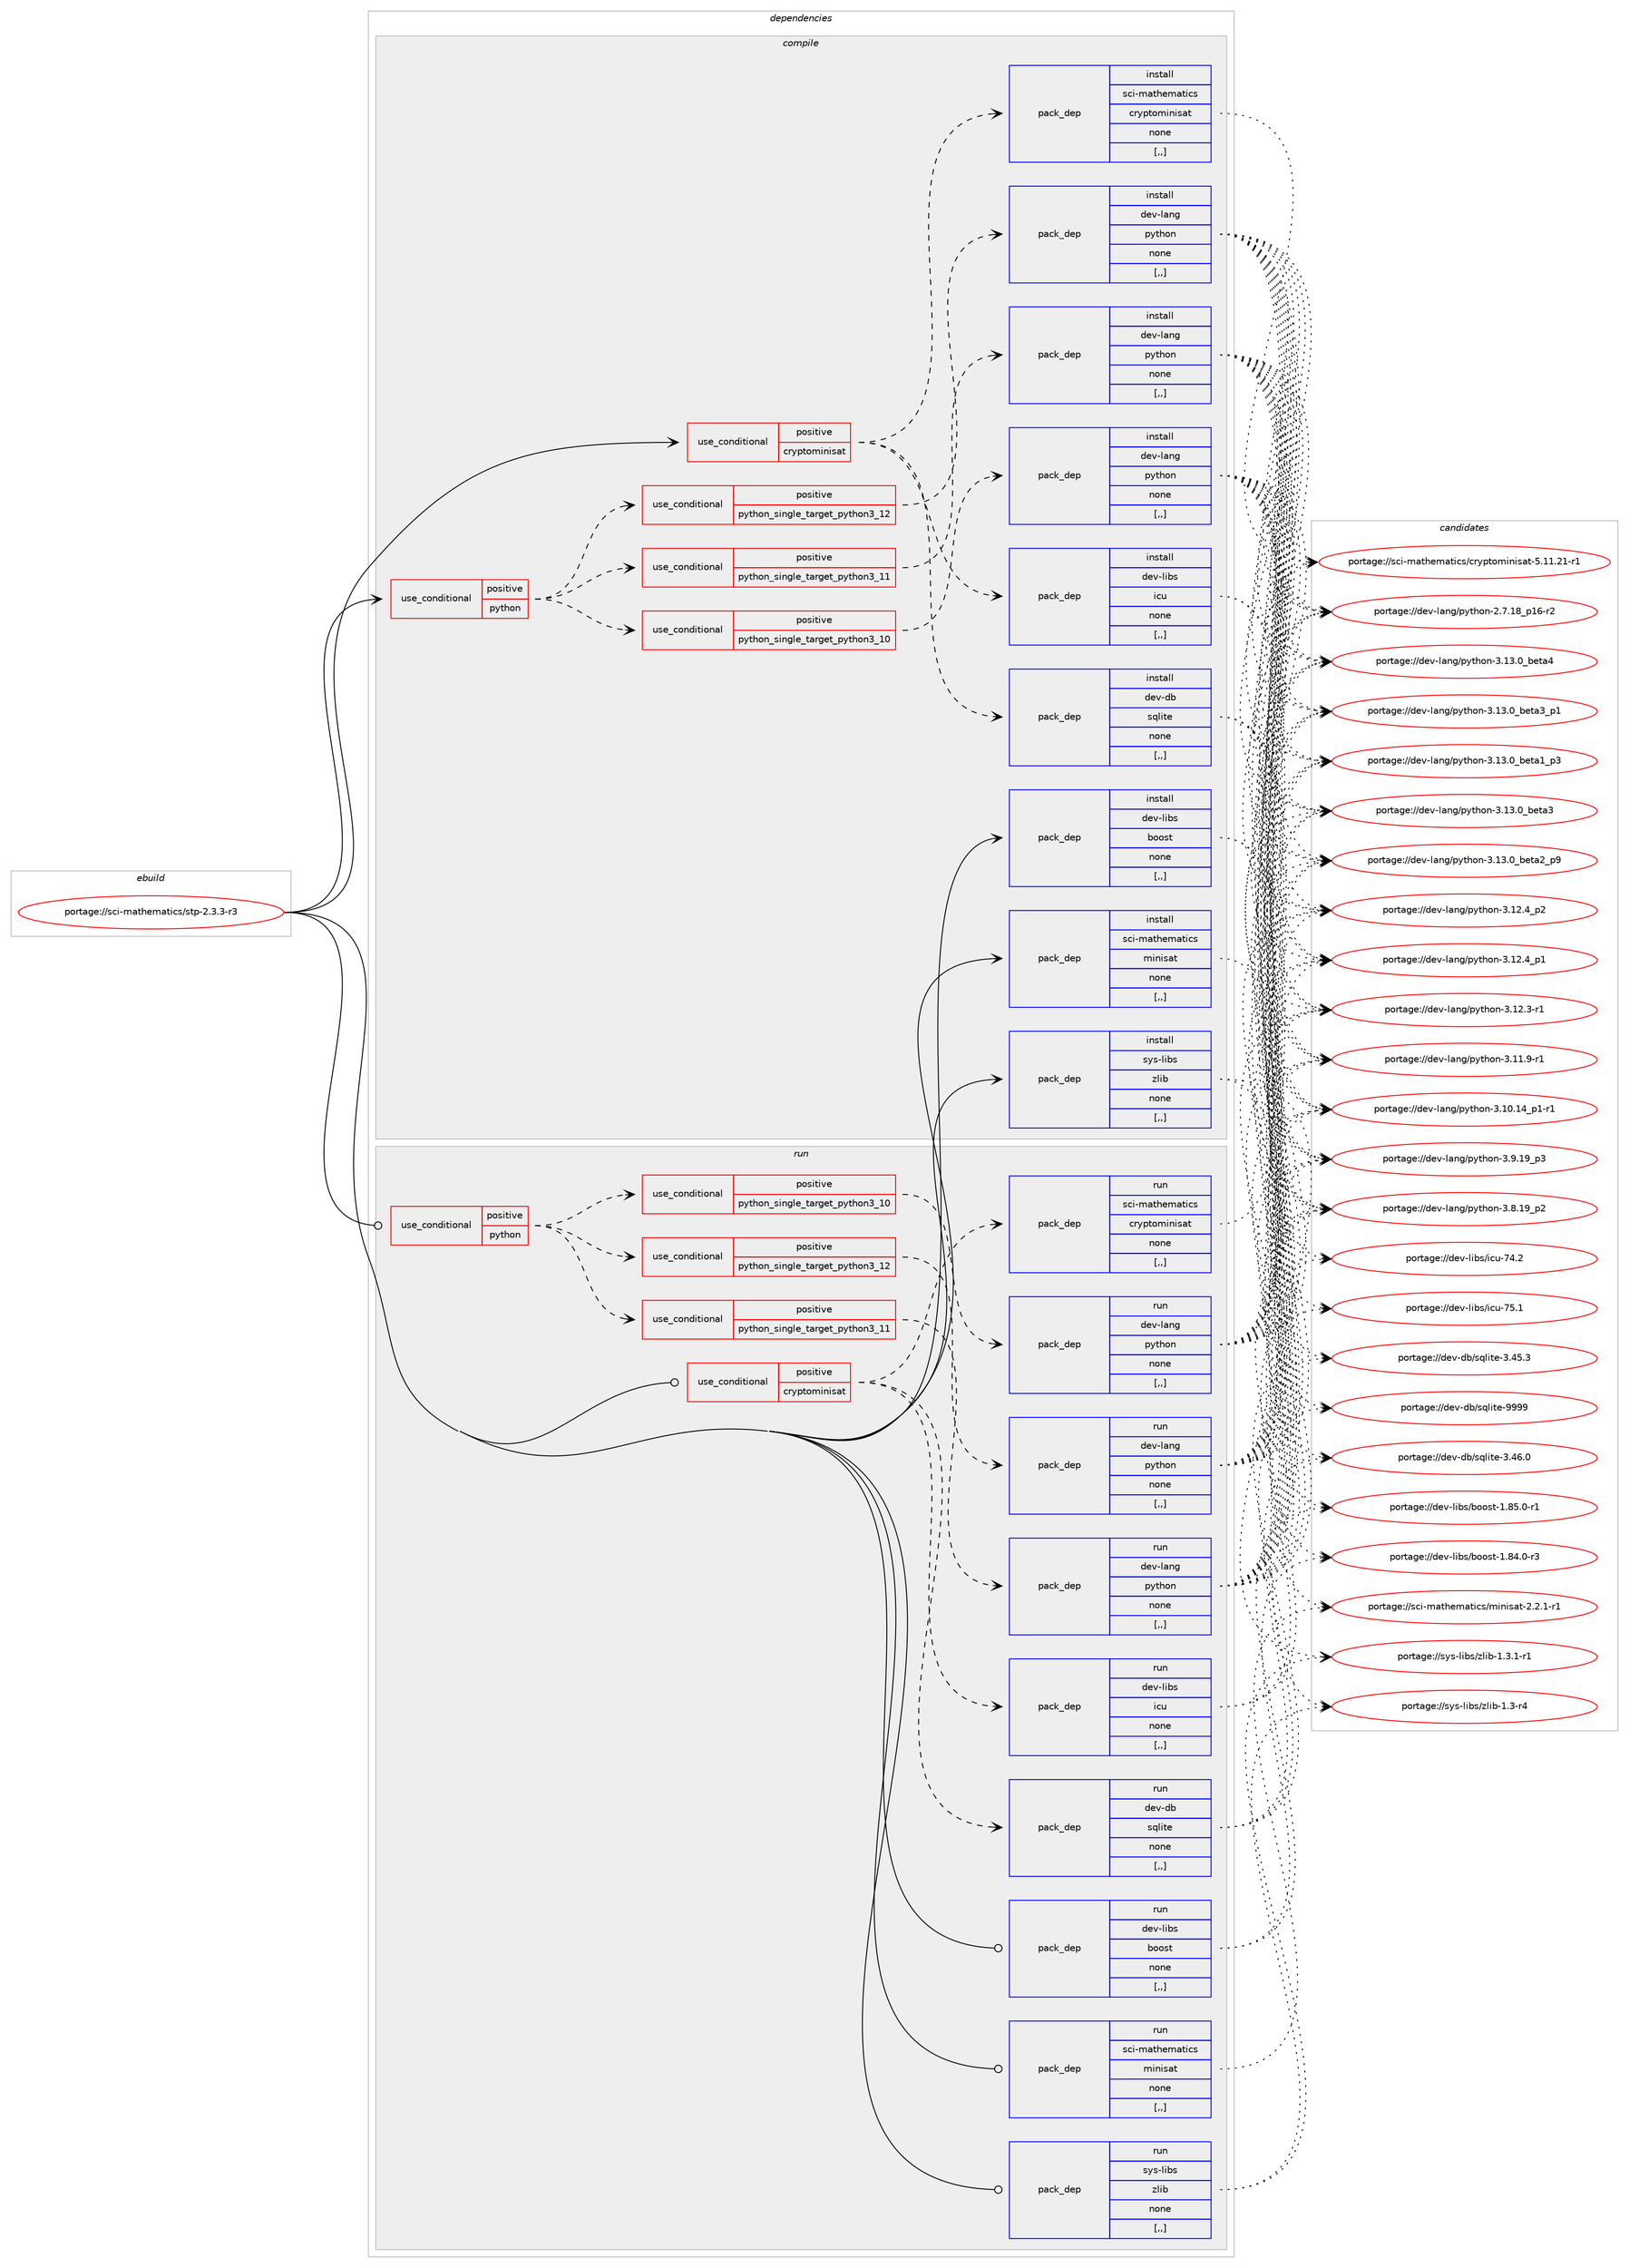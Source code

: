 digraph prolog {

# *************
# Graph options
# *************

newrank=true;
concentrate=true;
compound=true;
graph [rankdir=LR,fontname=Helvetica,fontsize=10,ranksep=1.5];#, ranksep=2.5, nodesep=0.2];
edge  [arrowhead=vee];
node  [fontname=Helvetica,fontsize=10];

# **********
# The ebuild
# **********

subgraph cluster_leftcol {
color=gray;
label=<<i>ebuild</i>>;
id [label="portage://sci-mathematics/stp-2.3.3-r3", color=red, width=4, href="../sci-mathematics/stp-2.3.3-r3.svg"];
}

# ****************
# The dependencies
# ****************

subgraph cluster_midcol {
color=gray;
label=<<i>dependencies</i>>;
subgraph cluster_compile {
fillcolor="#eeeeee";
style=filled;
label=<<i>compile</i>>;
subgraph cond108818 {
dependency410155 [label=<<TABLE BORDER="0" CELLBORDER="1" CELLSPACING="0" CELLPADDING="4"><TR><TD ROWSPAN="3" CELLPADDING="10">use_conditional</TD></TR><TR><TD>positive</TD></TR><TR><TD>cryptominisat</TD></TR></TABLE>>, shape=none, color=red];
subgraph pack298437 {
dependency410156 [label=<<TABLE BORDER="0" CELLBORDER="1" CELLSPACING="0" CELLPADDING="4" WIDTH="220"><TR><TD ROWSPAN="6" CELLPADDING="30">pack_dep</TD></TR><TR><TD WIDTH="110">install</TD></TR><TR><TD>dev-db</TD></TR><TR><TD>sqlite</TD></TR><TR><TD>none</TD></TR><TR><TD>[,,]</TD></TR></TABLE>>, shape=none, color=blue];
}
dependency410155:e -> dependency410156:w [weight=20,style="dashed",arrowhead="vee"];
subgraph pack298438 {
dependency410157 [label=<<TABLE BORDER="0" CELLBORDER="1" CELLSPACING="0" CELLPADDING="4" WIDTH="220"><TR><TD ROWSPAN="6" CELLPADDING="30">pack_dep</TD></TR><TR><TD WIDTH="110">install</TD></TR><TR><TD>dev-libs</TD></TR><TR><TD>icu</TD></TR><TR><TD>none</TD></TR><TR><TD>[,,]</TD></TR></TABLE>>, shape=none, color=blue];
}
dependency410155:e -> dependency410157:w [weight=20,style="dashed",arrowhead="vee"];
subgraph pack298439 {
dependency410158 [label=<<TABLE BORDER="0" CELLBORDER="1" CELLSPACING="0" CELLPADDING="4" WIDTH="220"><TR><TD ROWSPAN="6" CELLPADDING="30">pack_dep</TD></TR><TR><TD WIDTH="110">install</TD></TR><TR><TD>sci-mathematics</TD></TR><TR><TD>cryptominisat</TD></TR><TR><TD>none</TD></TR><TR><TD>[,,]</TD></TR></TABLE>>, shape=none, color=blue];
}
dependency410155:e -> dependency410158:w [weight=20,style="dashed",arrowhead="vee"];
}
id:e -> dependency410155:w [weight=20,style="solid",arrowhead="vee"];
subgraph cond108819 {
dependency410159 [label=<<TABLE BORDER="0" CELLBORDER="1" CELLSPACING="0" CELLPADDING="4"><TR><TD ROWSPAN="3" CELLPADDING="10">use_conditional</TD></TR><TR><TD>positive</TD></TR><TR><TD>python</TD></TR></TABLE>>, shape=none, color=red];
subgraph cond108820 {
dependency410160 [label=<<TABLE BORDER="0" CELLBORDER="1" CELLSPACING="0" CELLPADDING="4"><TR><TD ROWSPAN="3" CELLPADDING="10">use_conditional</TD></TR><TR><TD>positive</TD></TR><TR><TD>python_single_target_python3_10</TD></TR></TABLE>>, shape=none, color=red];
subgraph pack298440 {
dependency410161 [label=<<TABLE BORDER="0" CELLBORDER="1" CELLSPACING="0" CELLPADDING="4" WIDTH="220"><TR><TD ROWSPAN="6" CELLPADDING="30">pack_dep</TD></TR><TR><TD WIDTH="110">install</TD></TR><TR><TD>dev-lang</TD></TR><TR><TD>python</TD></TR><TR><TD>none</TD></TR><TR><TD>[,,]</TD></TR></TABLE>>, shape=none, color=blue];
}
dependency410160:e -> dependency410161:w [weight=20,style="dashed",arrowhead="vee"];
}
dependency410159:e -> dependency410160:w [weight=20,style="dashed",arrowhead="vee"];
subgraph cond108821 {
dependency410162 [label=<<TABLE BORDER="0" CELLBORDER="1" CELLSPACING="0" CELLPADDING="4"><TR><TD ROWSPAN="3" CELLPADDING="10">use_conditional</TD></TR><TR><TD>positive</TD></TR><TR><TD>python_single_target_python3_11</TD></TR></TABLE>>, shape=none, color=red];
subgraph pack298441 {
dependency410163 [label=<<TABLE BORDER="0" CELLBORDER="1" CELLSPACING="0" CELLPADDING="4" WIDTH="220"><TR><TD ROWSPAN="6" CELLPADDING="30">pack_dep</TD></TR><TR><TD WIDTH="110">install</TD></TR><TR><TD>dev-lang</TD></TR><TR><TD>python</TD></TR><TR><TD>none</TD></TR><TR><TD>[,,]</TD></TR></TABLE>>, shape=none, color=blue];
}
dependency410162:e -> dependency410163:w [weight=20,style="dashed",arrowhead="vee"];
}
dependency410159:e -> dependency410162:w [weight=20,style="dashed",arrowhead="vee"];
subgraph cond108822 {
dependency410164 [label=<<TABLE BORDER="0" CELLBORDER="1" CELLSPACING="0" CELLPADDING="4"><TR><TD ROWSPAN="3" CELLPADDING="10">use_conditional</TD></TR><TR><TD>positive</TD></TR><TR><TD>python_single_target_python3_12</TD></TR></TABLE>>, shape=none, color=red];
subgraph pack298442 {
dependency410165 [label=<<TABLE BORDER="0" CELLBORDER="1" CELLSPACING="0" CELLPADDING="4" WIDTH="220"><TR><TD ROWSPAN="6" CELLPADDING="30">pack_dep</TD></TR><TR><TD WIDTH="110">install</TD></TR><TR><TD>dev-lang</TD></TR><TR><TD>python</TD></TR><TR><TD>none</TD></TR><TR><TD>[,,]</TD></TR></TABLE>>, shape=none, color=blue];
}
dependency410164:e -> dependency410165:w [weight=20,style="dashed",arrowhead="vee"];
}
dependency410159:e -> dependency410164:w [weight=20,style="dashed",arrowhead="vee"];
}
id:e -> dependency410159:w [weight=20,style="solid",arrowhead="vee"];
subgraph pack298443 {
dependency410166 [label=<<TABLE BORDER="0" CELLBORDER="1" CELLSPACING="0" CELLPADDING="4" WIDTH="220"><TR><TD ROWSPAN="6" CELLPADDING="30">pack_dep</TD></TR><TR><TD WIDTH="110">install</TD></TR><TR><TD>dev-libs</TD></TR><TR><TD>boost</TD></TR><TR><TD>none</TD></TR><TR><TD>[,,]</TD></TR></TABLE>>, shape=none, color=blue];
}
id:e -> dependency410166:w [weight=20,style="solid",arrowhead="vee"];
subgraph pack298444 {
dependency410167 [label=<<TABLE BORDER="0" CELLBORDER="1" CELLSPACING="0" CELLPADDING="4" WIDTH="220"><TR><TD ROWSPAN="6" CELLPADDING="30">pack_dep</TD></TR><TR><TD WIDTH="110">install</TD></TR><TR><TD>sci-mathematics</TD></TR><TR><TD>minisat</TD></TR><TR><TD>none</TD></TR><TR><TD>[,,]</TD></TR></TABLE>>, shape=none, color=blue];
}
id:e -> dependency410167:w [weight=20,style="solid",arrowhead="vee"];
subgraph pack298445 {
dependency410168 [label=<<TABLE BORDER="0" CELLBORDER="1" CELLSPACING="0" CELLPADDING="4" WIDTH="220"><TR><TD ROWSPAN="6" CELLPADDING="30">pack_dep</TD></TR><TR><TD WIDTH="110">install</TD></TR><TR><TD>sys-libs</TD></TR><TR><TD>zlib</TD></TR><TR><TD>none</TD></TR><TR><TD>[,,]</TD></TR></TABLE>>, shape=none, color=blue];
}
id:e -> dependency410168:w [weight=20,style="solid",arrowhead="vee"];
}
subgraph cluster_compileandrun {
fillcolor="#eeeeee";
style=filled;
label=<<i>compile and run</i>>;
}
subgraph cluster_run {
fillcolor="#eeeeee";
style=filled;
label=<<i>run</i>>;
subgraph cond108823 {
dependency410169 [label=<<TABLE BORDER="0" CELLBORDER="1" CELLSPACING="0" CELLPADDING="4"><TR><TD ROWSPAN="3" CELLPADDING="10">use_conditional</TD></TR><TR><TD>positive</TD></TR><TR><TD>cryptominisat</TD></TR></TABLE>>, shape=none, color=red];
subgraph pack298446 {
dependency410170 [label=<<TABLE BORDER="0" CELLBORDER="1" CELLSPACING="0" CELLPADDING="4" WIDTH="220"><TR><TD ROWSPAN="6" CELLPADDING="30">pack_dep</TD></TR><TR><TD WIDTH="110">run</TD></TR><TR><TD>dev-db</TD></TR><TR><TD>sqlite</TD></TR><TR><TD>none</TD></TR><TR><TD>[,,]</TD></TR></TABLE>>, shape=none, color=blue];
}
dependency410169:e -> dependency410170:w [weight=20,style="dashed",arrowhead="vee"];
subgraph pack298447 {
dependency410171 [label=<<TABLE BORDER="0" CELLBORDER="1" CELLSPACING="0" CELLPADDING="4" WIDTH="220"><TR><TD ROWSPAN="6" CELLPADDING="30">pack_dep</TD></TR><TR><TD WIDTH="110">run</TD></TR><TR><TD>dev-libs</TD></TR><TR><TD>icu</TD></TR><TR><TD>none</TD></TR><TR><TD>[,,]</TD></TR></TABLE>>, shape=none, color=blue];
}
dependency410169:e -> dependency410171:w [weight=20,style="dashed",arrowhead="vee"];
subgraph pack298448 {
dependency410172 [label=<<TABLE BORDER="0" CELLBORDER="1" CELLSPACING="0" CELLPADDING="4" WIDTH="220"><TR><TD ROWSPAN="6" CELLPADDING="30">pack_dep</TD></TR><TR><TD WIDTH="110">run</TD></TR><TR><TD>sci-mathematics</TD></TR><TR><TD>cryptominisat</TD></TR><TR><TD>none</TD></TR><TR><TD>[,,]</TD></TR></TABLE>>, shape=none, color=blue];
}
dependency410169:e -> dependency410172:w [weight=20,style="dashed",arrowhead="vee"];
}
id:e -> dependency410169:w [weight=20,style="solid",arrowhead="odot"];
subgraph cond108824 {
dependency410173 [label=<<TABLE BORDER="0" CELLBORDER="1" CELLSPACING="0" CELLPADDING="4"><TR><TD ROWSPAN="3" CELLPADDING="10">use_conditional</TD></TR><TR><TD>positive</TD></TR><TR><TD>python</TD></TR></TABLE>>, shape=none, color=red];
subgraph cond108825 {
dependency410174 [label=<<TABLE BORDER="0" CELLBORDER="1" CELLSPACING="0" CELLPADDING="4"><TR><TD ROWSPAN="3" CELLPADDING="10">use_conditional</TD></TR><TR><TD>positive</TD></TR><TR><TD>python_single_target_python3_10</TD></TR></TABLE>>, shape=none, color=red];
subgraph pack298449 {
dependency410175 [label=<<TABLE BORDER="0" CELLBORDER="1" CELLSPACING="0" CELLPADDING="4" WIDTH="220"><TR><TD ROWSPAN="6" CELLPADDING="30">pack_dep</TD></TR><TR><TD WIDTH="110">run</TD></TR><TR><TD>dev-lang</TD></TR><TR><TD>python</TD></TR><TR><TD>none</TD></TR><TR><TD>[,,]</TD></TR></TABLE>>, shape=none, color=blue];
}
dependency410174:e -> dependency410175:w [weight=20,style="dashed",arrowhead="vee"];
}
dependency410173:e -> dependency410174:w [weight=20,style="dashed",arrowhead="vee"];
subgraph cond108826 {
dependency410176 [label=<<TABLE BORDER="0" CELLBORDER="1" CELLSPACING="0" CELLPADDING="4"><TR><TD ROWSPAN="3" CELLPADDING="10">use_conditional</TD></TR><TR><TD>positive</TD></TR><TR><TD>python_single_target_python3_11</TD></TR></TABLE>>, shape=none, color=red];
subgraph pack298450 {
dependency410177 [label=<<TABLE BORDER="0" CELLBORDER="1" CELLSPACING="0" CELLPADDING="4" WIDTH="220"><TR><TD ROWSPAN="6" CELLPADDING="30">pack_dep</TD></TR><TR><TD WIDTH="110">run</TD></TR><TR><TD>dev-lang</TD></TR><TR><TD>python</TD></TR><TR><TD>none</TD></TR><TR><TD>[,,]</TD></TR></TABLE>>, shape=none, color=blue];
}
dependency410176:e -> dependency410177:w [weight=20,style="dashed",arrowhead="vee"];
}
dependency410173:e -> dependency410176:w [weight=20,style="dashed",arrowhead="vee"];
subgraph cond108827 {
dependency410178 [label=<<TABLE BORDER="0" CELLBORDER="1" CELLSPACING="0" CELLPADDING="4"><TR><TD ROWSPAN="3" CELLPADDING="10">use_conditional</TD></TR><TR><TD>positive</TD></TR><TR><TD>python_single_target_python3_12</TD></TR></TABLE>>, shape=none, color=red];
subgraph pack298451 {
dependency410179 [label=<<TABLE BORDER="0" CELLBORDER="1" CELLSPACING="0" CELLPADDING="4" WIDTH="220"><TR><TD ROWSPAN="6" CELLPADDING="30">pack_dep</TD></TR><TR><TD WIDTH="110">run</TD></TR><TR><TD>dev-lang</TD></TR><TR><TD>python</TD></TR><TR><TD>none</TD></TR><TR><TD>[,,]</TD></TR></TABLE>>, shape=none, color=blue];
}
dependency410178:e -> dependency410179:w [weight=20,style="dashed",arrowhead="vee"];
}
dependency410173:e -> dependency410178:w [weight=20,style="dashed",arrowhead="vee"];
}
id:e -> dependency410173:w [weight=20,style="solid",arrowhead="odot"];
subgraph pack298452 {
dependency410180 [label=<<TABLE BORDER="0" CELLBORDER="1" CELLSPACING="0" CELLPADDING="4" WIDTH="220"><TR><TD ROWSPAN="6" CELLPADDING="30">pack_dep</TD></TR><TR><TD WIDTH="110">run</TD></TR><TR><TD>dev-libs</TD></TR><TR><TD>boost</TD></TR><TR><TD>none</TD></TR><TR><TD>[,,]</TD></TR></TABLE>>, shape=none, color=blue];
}
id:e -> dependency410180:w [weight=20,style="solid",arrowhead="odot"];
subgraph pack298453 {
dependency410181 [label=<<TABLE BORDER="0" CELLBORDER="1" CELLSPACING="0" CELLPADDING="4" WIDTH="220"><TR><TD ROWSPAN="6" CELLPADDING="30">pack_dep</TD></TR><TR><TD WIDTH="110">run</TD></TR><TR><TD>sci-mathematics</TD></TR><TR><TD>minisat</TD></TR><TR><TD>none</TD></TR><TR><TD>[,,]</TD></TR></TABLE>>, shape=none, color=blue];
}
id:e -> dependency410181:w [weight=20,style="solid",arrowhead="odot"];
subgraph pack298454 {
dependency410182 [label=<<TABLE BORDER="0" CELLBORDER="1" CELLSPACING="0" CELLPADDING="4" WIDTH="220"><TR><TD ROWSPAN="6" CELLPADDING="30">pack_dep</TD></TR><TR><TD WIDTH="110">run</TD></TR><TR><TD>sys-libs</TD></TR><TR><TD>zlib</TD></TR><TR><TD>none</TD></TR><TR><TD>[,,]</TD></TR></TABLE>>, shape=none, color=blue];
}
id:e -> dependency410182:w [weight=20,style="solid",arrowhead="odot"];
}
}

# **************
# The candidates
# **************

subgraph cluster_choices {
rank=same;
color=gray;
label=<<i>candidates</i>>;

subgraph choice298437 {
color=black;
nodesep=1;
choice1001011184510098471151131081051161014557575757 [label="portage://dev-db/sqlite-9999", color=red, width=4,href="../dev-db/sqlite-9999.svg"];
choice10010111845100984711511310810511610145514652544648 [label="portage://dev-db/sqlite-3.46.0", color=red, width=4,href="../dev-db/sqlite-3.46.0.svg"];
choice10010111845100984711511310810511610145514652534651 [label="portage://dev-db/sqlite-3.45.3", color=red, width=4,href="../dev-db/sqlite-3.45.3.svg"];
dependency410156:e -> choice1001011184510098471151131081051161014557575757:w [style=dotted,weight="100"];
dependency410156:e -> choice10010111845100984711511310810511610145514652544648:w [style=dotted,weight="100"];
dependency410156:e -> choice10010111845100984711511310810511610145514652534651:w [style=dotted,weight="100"];
}
subgraph choice298438 {
color=black;
nodesep=1;
choice100101118451081059811547105991174555534649 [label="portage://dev-libs/icu-75.1", color=red, width=4,href="../dev-libs/icu-75.1.svg"];
choice100101118451081059811547105991174555524650 [label="portage://dev-libs/icu-74.2", color=red, width=4,href="../dev-libs/icu-74.2.svg"];
dependency410157:e -> choice100101118451081059811547105991174555534649:w [style=dotted,weight="100"];
dependency410157:e -> choice100101118451081059811547105991174555524650:w [style=dotted,weight="100"];
}
subgraph choice298439 {
color=black;
nodesep=1;
choice115991054510997116104101109971161059911547991141211121161111091051101051159711645534649494650494511449 [label="portage://sci-mathematics/cryptominisat-5.11.21-r1", color=red, width=4,href="../sci-mathematics/cryptominisat-5.11.21-r1.svg"];
dependency410158:e -> choice115991054510997116104101109971161059911547991141211121161111091051101051159711645534649494650494511449:w [style=dotted,weight="100"];
}
subgraph choice298440 {
color=black;
nodesep=1;
choice1001011184510897110103471121211161041111104551464951464895981011169752 [label="portage://dev-lang/python-3.13.0_beta4", color=red, width=4,href="../dev-lang/python-3.13.0_beta4.svg"];
choice10010111845108971101034711212111610411111045514649514648959810111697519511249 [label="portage://dev-lang/python-3.13.0_beta3_p1", color=red, width=4,href="../dev-lang/python-3.13.0_beta3_p1.svg"];
choice1001011184510897110103471121211161041111104551464951464895981011169751 [label="portage://dev-lang/python-3.13.0_beta3", color=red, width=4,href="../dev-lang/python-3.13.0_beta3.svg"];
choice10010111845108971101034711212111610411111045514649514648959810111697509511257 [label="portage://dev-lang/python-3.13.0_beta2_p9", color=red, width=4,href="../dev-lang/python-3.13.0_beta2_p9.svg"];
choice10010111845108971101034711212111610411111045514649514648959810111697499511251 [label="portage://dev-lang/python-3.13.0_beta1_p3", color=red, width=4,href="../dev-lang/python-3.13.0_beta1_p3.svg"];
choice100101118451089711010347112121116104111110455146495046529511250 [label="portage://dev-lang/python-3.12.4_p2", color=red, width=4,href="../dev-lang/python-3.12.4_p2.svg"];
choice100101118451089711010347112121116104111110455146495046529511249 [label="portage://dev-lang/python-3.12.4_p1", color=red, width=4,href="../dev-lang/python-3.12.4_p1.svg"];
choice100101118451089711010347112121116104111110455146495046514511449 [label="portage://dev-lang/python-3.12.3-r1", color=red, width=4,href="../dev-lang/python-3.12.3-r1.svg"];
choice100101118451089711010347112121116104111110455146494946574511449 [label="portage://dev-lang/python-3.11.9-r1", color=red, width=4,href="../dev-lang/python-3.11.9-r1.svg"];
choice100101118451089711010347112121116104111110455146494846495295112494511449 [label="portage://dev-lang/python-3.10.14_p1-r1", color=red, width=4,href="../dev-lang/python-3.10.14_p1-r1.svg"];
choice100101118451089711010347112121116104111110455146574649579511251 [label="portage://dev-lang/python-3.9.19_p3", color=red, width=4,href="../dev-lang/python-3.9.19_p3.svg"];
choice100101118451089711010347112121116104111110455146564649579511250 [label="portage://dev-lang/python-3.8.19_p2", color=red, width=4,href="../dev-lang/python-3.8.19_p2.svg"];
choice100101118451089711010347112121116104111110455046554649569511249544511450 [label="portage://dev-lang/python-2.7.18_p16-r2", color=red, width=4,href="../dev-lang/python-2.7.18_p16-r2.svg"];
dependency410161:e -> choice1001011184510897110103471121211161041111104551464951464895981011169752:w [style=dotted,weight="100"];
dependency410161:e -> choice10010111845108971101034711212111610411111045514649514648959810111697519511249:w [style=dotted,weight="100"];
dependency410161:e -> choice1001011184510897110103471121211161041111104551464951464895981011169751:w [style=dotted,weight="100"];
dependency410161:e -> choice10010111845108971101034711212111610411111045514649514648959810111697509511257:w [style=dotted,weight="100"];
dependency410161:e -> choice10010111845108971101034711212111610411111045514649514648959810111697499511251:w [style=dotted,weight="100"];
dependency410161:e -> choice100101118451089711010347112121116104111110455146495046529511250:w [style=dotted,weight="100"];
dependency410161:e -> choice100101118451089711010347112121116104111110455146495046529511249:w [style=dotted,weight="100"];
dependency410161:e -> choice100101118451089711010347112121116104111110455146495046514511449:w [style=dotted,weight="100"];
dependency410161:e -> choice100101118451089711010347112121116104111110455146494946574511449:w [style=dotted,weight="100"];
dependency410161:e -> choice100101118451089711010347112121116104111110455146494846495295112494511449:w [style=dotted,weight="100"];
dependency410161:e -> choice100101118451089711010347112121116104111110455146574649579511251:w [style=dotted,weight="100"];
dependency410161:e -> choice100101118451089711010347112121116104111110455146564649579511250:w [style=dotted,weight="100"];
dependency410161:e -> choice100101118451089711010347112121116104111110455046554649569511249544511450:w [style=dotted,weight="100"];
}
subgraph choice298441 {
color=black;
nodesep=1;
choice1001011184510897110103471121211161041111104551464951464895981011169752 [label="portage://dev-lang/python-3.13.0_beta4", color=red, width=4,href="../dev-lang/python-3.13.0_beta4.svg"];
choice10010111845108971101034711212111610411111045514649514648959810111697519511249 [label="portage://dev-lang/python-3.13.0_beta3_p1", color=red, width=4,href="../dev-lang/python-3.13.0_beta3_p1.svg"];
choice1001011184510897110103471121211161041111104551464951464895981011169751 [label="portage://dev-lang/python-3.13.0_beta3", color=red, width=4,href="../dev-lang/python-3.13.0_beta3.svg"];
choice10010111845108971101034711212111610411111045514649514648959810111697509511257 [label="portage://dev-lang/python-3.13.0_beta2_p9", color=red, width=4,href="../dev-lang/python-3.13.0_beta2_p9.svg"];
choice10010111845108971101034711212111610411111045514649514648959810111697499511251 [label="portage://dev-lang/python-3.13.0_beta1_p3", color=red, width=4,href="../dev-lang/python-3.13.0_beta1_p3.svg"];
choice100101118451089711010347112121116104111110455146495046529511250 [label="portage://dev-lang/python-3.12.4_p2", color=red, width=4,href="../dev-lang/python-3.12.4_p2.svg"];
choice100101118451089711010347112121116104111110455146495046529511249 [label="portage://dev-lang/python-3.12.4_p1", color=red, width=4,href="../dev-lang/python-3.12.4_p1.svg"];
choice100101118451089711010347112121116104111110455146495046514511449 [label="portage://dev-lang/python-3.12.3-r1", color=red, width=4,href="../dev-lang/python-3.12.3-r1.svg"];
choice100101118451089711010347112121116104111110455146494946574511449 [label="portage://dev-lang/python-3.11.9-r1", color=red, width=4,href="../dev-lang/python-3.11.9-r1.svg"];
choice100101118451089711010347112121116104111110455146494846495295112494511449 [label="portage://dev-lang/python-3.10.14_p1-r1", color=red, width=4,href="../dev-lang/python-3.10.14_p1-r1.svg"];
choice100101118451089711010347112121116104111110455146574649579511251 [label="portage://dev-lang/python-3.9.19_p3", color=red, width=4,href="../dev-lang/python-3.9.19_p3.svg"];
choice100101118451089711010347112121116104111110455146564649579511250 [label="portage://dev-lang/python-3.8.19_p2", color=red, width=4,href="../dev-lang/python-3.8.19_p2.svg"];
choice100101118451089711010347112121116104111110455046554649569511249544511450 [label="portage://dev-lang/python-2.7.18_p16-r2", color=red, width=4,href="../dev-lang/python-2.7.18_p16-r2.svg"];
dependency410163:e -> choice1001011184510897110103471121211161041111104551464951464895981011169752:w [style=dotted,weight="100"];
dependency410163:e -> choice10010111845108971101034711212111610411111045514649514648959810111697519511249:w [style=dotted,weight="100"];
dependency410163:e -> choice1001011184510897110103471121211161041111104551464951464895981011169751:w [style=dotted,weight="100"];
dependency410163:e -> choice10010111845108971101034711212111610411111045514649514648959810111697509511257:w [style=dotted,weight="100"];
dependency410163:e -> choice10010111845108971101034711212111610411111045514649514648959810111697499511251:w [style=dotted,weight="100"];
dependency410163:e -> choice100101118451089711010347112121116104111110455146495046529511250:w [style=dotted,weight="100"];
dependency410163:e -> choice100101118451089711010347112121116104111110455146495046529511249:w [style=dotted,weight="100"];
dependency410163:e -> choice100101118451089711010347112121116104111110455146495046514511449:w [style=dotted,weight="100"];
dependency410163:e -> choice100101118451089711010347112121116104111110455146494946574511449:w [style=dotted,weight="100"];
dependency410163:e -> choice100101118451089711010347112121116104111110455146494846495295112494511449:w [style=dotted,weight="100"];
dependency410163:e -> choice100101118451089711010347112121116104111110455146574649579511251:w [style=dotted,weight="100"];
dependency410163:e -> choice100101118451089711010347112121116104111110455146564649579511250:w [style=dotted,weight="100"];
dependency410163:e -> choice100101118451089711010347112121116104111110455046554649569511249544511450:w [style=dotted,weight="100"];
}
subgraph choice298442 {
color=black;
nodesep=1;
choice1001011184510897110103471121211161041111104551464951464895981011169752 [label="portage://dev-lang/python-3.13.0_beta4", color=red, width=4,href="../dev-lang/python-3.13.0_beta4.svg"];
choice10010111845108971101034711212111610411111045514649514648959810111697519511249 [label="portage://dev-lang/python-3.13.0_beta3_p1", color=red, width=4,href="../dev-lang/python-3.13.0_beta3_p1.svg"];
choice1001011184510897110103471121211161041111104551464951464895981011169751 [label="portage://dev-lang/python-3.13.0_beta3", color=red, width=4,href="../dev-lang/python-3.13.0_beta3.svg"];
choice10010111845108971101034711212111610411111045514649514648959810111697509511257 [label="portage://dev-lang/python-3.13.0_beta2_p9", color=red, width=4,href="../dev-lang/python-3.13.0_beta2_p9.svg"];
choice10010111845108971101034711212111610411111045514649514648959810111697499511251 [label="portage://dev-lang/python-3.13.0_beta1_p3", color=red, width=4,href="../dev-lang/python-3.13.0_beta1_p3.svg"];
choice100101118451089711010347112121116104111110455146495046529511250 [label="portage://dev-lang/python-3.12.4_p2", color=red, width=4,href="../dev-lang/python-3.12.4_p2.svg"];
choice100101118451089711010347112121116104111110455146495046529511249 [label="portage://dev-lang/python-3.12.4_p1", color=red, width=4,href="../dev-lang/python-3.12.4_p1.svg"];
choice100101118451089711010347112121116104111110455146495046514511449 [label="portage://dev-lang/python-3.12.3-r1", color=red, width=4,href="../dev-lang/python-3.12.3-r1.svg"];
choice100101118451089711010347112121116104111110455146494946574511449 [label="portage://dev-lang/python-3.11.9-r1", color=red, width=4,href="../dev-lang/python-3.11.9-r1.svg"];
choice100101118451089711010347112121116104111110455146494846495295112494511449 [label="portage://dev-lang/python-3.10.14_p1-r1", color=red, width=4,href="../dev-lang/python-3.10.14_p1-r1.svg"];
choice100101118451089711010347112121116104111110455146574649579511251 [label="portage://dev-lang/python-3.9.19_p3", color=red, width=4,href="../dev-lang/python-3.9.19_p3.svg"];
choice100101118451089711010347112121116104111110455146564649579511250 [label="portage://dev-lang/python-3.8.19_p2", color=red, width=4,href="../dev-lang/python-3.8.19_p2.svg"];
choice100101118451089711010347112121116104111110455046554649569511249544511450 [label="portage://dev-lang/python-2.7.18_p16-r2", color=red, width=4,href="../dev-lang/python-2.7.18_p16-r2.svg"];
dependency410165:e -> choice1001011184510897110103471121211161041111104551464951464895981011169752:w [style=dotted,weight="100"];
dependency410165:e -> choice10010111845108971101034711212111610411111045514649514648959810111697519511249:w [style=dotted,weight="100"];
dependency410165:e -> choice1001011184510897110103471121211161041111104551464951464895981011169751:w [style=dotted,weight="100"];
dependency410165:e -> choice10010111845108971101034711212111610411111045514649514648959810111697509511257:w [style=dotted,weight="100"];
dependency410165:e -> choice10010111845108971101034711212111610411111045514649514648959810111697499511251:w [style=dotted,weight="100"];
dependency410165:e -> choice100101118451089711010347112121116104111110455146495046529511250:w [style=dotted,weight="100"];
dependency410165:e -> choice100101118451089711010347112121116104111110455146495046529511249:w [style=dotted,weight="100"];
dependency410165:e -> choice100101118451089711010347112121116104111110455146495046514511449:w [style=dotted,weight="100"];
dependency410165:e -> choice100101118451089711010347112121116104111110455146494946574511449:w [style=dotted,weight="100"];
dependency410165:e -> choice100101118451089711010347112121116104111110455146494846495295112494511449:w [style=dotted,weight="100"];
dependency410165:e -> choice100101118451089711010347112121116104111110455146574649579511251:w [style=dotted,weight="100"];
dependency410165:e -> choice100101118451089711010347112121116104111110455146564649579511250:w [style=dotted,weight="100"];
dependency410165:e -> choice100101118451089711010347112121116104111110455046554649569511249544511450:w [style=dotted,weight="100"];
}
subgraph choice298443 {
color=black;
nodesep=1;
choice10010111845108105981154798111111115116454946565346484511449 [label="portage://dev-libs/boost-1.85.0-r1", color=red, width=4,href="../dev-libs/boost-1.85.0-r1.svg"];
choice10010111845108105981154798111111115116454946565246484511451 [label="portage://dev-libs/boost-1.84.0-r3", color=red, width=4,href="../dev-libs/boost-1.84.0-r3.svg"];
dependency410166:e -> choice10010111845108105981154798111111115116454946565346484511449:w [style=dotted,weight="100"];
dependency410166:e -> choice10010111845108105981154798111111115116454946565246484511451:w [style=dotted,weight="100"];
}
subgraph choice298444 {
color=black;
nodesep=1;
choice115991054510997116104101109971161059911547109105110105115971164550465046494511449 [label="portage://sci-mathematics/minisat-2.2.1-r1", color=red, width=4,href="../sci-mathematics/minisat-2.2.1-r1.svg"];
dependency410167:e -> choice115991054510997116104101109971161059911547109105110105115971164550465046494511449:w [style=dotted,weight="100"];
}
subgraph choice298445 {
color=black;
nodesep=1;
choice115121115451081059811547122108105984549465146494511449 [label="portage://sys-libs/zlib-1.3.1-r1", color=red, width=4,href="../sys-libs/zlib-1.3.1-r1.svg"];
choice11512111545108105981154712210810598454946514511452 [label="portage://sys-libs/zlib-1.3-r4", color=red, width=4,href="../sys-libs/zlib-1.3-r4.svg"];
dependency410168:e -> choice115121115451081059811547122108105984549465146494511449:w [style=dotted,weight="100"];
dependency410168:e -> choice11512111545108105981154712210810598454946514511452:w [style=dotted,weight="100"];
}
subgraph choice298446 {
color=black;
nodesep=1;
choice1001011184510098471151131081051161014557575757 [label="portage://dev-db/sqlite-9999", color=red, width=4,href="../dev-db/sqlite-9999.svg"];
choice10010111845100984711511310810511610145514652544648 [label="portage://dev-db/sqlite-3.46.0", color=red, width=4,href="../dev-db/sqlite-3.46.0.svg"];
choice10010111845100984711511310810511610145514652534651 [label="portage://dev-db/sqlite-3.45.3", color=red, width=4,href="../dev-db/sqlite-3.45.3.svg"];
dependency410170:e -> choice1001011184510098471151131081051161014557575757:w [style=dotted,weight="100"];
dependency410170:e -> choice10010111845100984711511310810511610145514652544648:w [style=dotted,weight="100"];
dependency410170:e -> choice10010111845100984711511310810511610145514652534651:w [style=dotted,weight="100"];
}
subgraph choice298447 {
color=black;
nodesep=1;
choice100101118451081059811547105991174555534649 [label="portage://dev-libs/icu-75.1", color=red, width=4,href="../dev-libs/icu-75.1.svg"];
choice100101118451081059811547105991174555524650 [label="portage://dev-libs/icu-74.2", color=red, width=4,href="../dev-libs/icu-74.2.svg"];
dependency410171:e -> choice100101118451081059811547105991174555534649:w [style=dotted,weight="100"];
dependency410171:e -> choice100101118451081059811547105991174555524650:w [style=dotted,weight="100"];
}
subgraph choice298448 {
color=black;
nodesep=1;
choice115991054510997116104101109971161059911547991141211121161111091051101051159711645534649494650494511449 [label="portage://sci-mathematics/cryptominisat-5.11.21-r1", color=red, width=4,href="../sci-mathematics/cryptominisat-5.11.21-r1.svg"];
dependency410172:e -> choice115991054510997116104101109971161059911547991141211121161111091051101051159711645534649494650494511449:w [style=dotted,weight="100"];
}
subgraph choice298449 {
color=black;
nodesep=1;
choice1001011184510897110103471121211161041111104551464951464895981011169752 [label="portage://dev-lang/python-3.13.0_beta4", color=red, width=4,href="../dev-lang/python-3.13.0_beta4.svg"];
choice10010111845108971101034711212111610411111045514649514648959810111697519511249 [label="portage://dev-lang/python-3.13.0_beta3_p1", color=red, width=4,href="../dev-lang/python-3.13.0_beta3_p1.svg"];
choice1001011184510897110103471121211161041111104551464951464895981011169751 [label="portage://dev-lang/python-3.13.0_beta3", color=red, width=4,href="../dev-lang/python-3.13.0_beta3.svg"];
choice10010111845108971101034711212111610411111045514649514648959810111697509511257 [label="portage://dev-lang/python-3.13.0_beta2_p9", color=red, width=4,href="../dev-lang/python-3.13.0_beta2_p9.svg"];
choice10010111845108971101034711212111610411111045514649514648959810111697499511251 [label="portage://dev-lang/python-3.13.0_beta1_p3", color=red, width=4,href="../dev-lang/python-3.13.0_beta1_p3.svg"];
choice100101118451089711010347112121116104111110455146495046529511250 [label="portage://dev-lang/python-3.12.4_p2", color=red, width=4,href="../dev-lang/python-3.12.4_p2.svg"];
choice100101118451089711010347112121116104111110455146495046529511249 [label="portage://dev-lang/python-3.12.4_p1", color=red, width=4,href="../dev-lang/python-3.12.4_p1.svg"];
choice100101118451089711010347112121116104111110455146495046514511449 [label="portage://dev-lang/python-3.12.3-r1", color=red, width=4,href="../dev-lang/python-3.12.3-r1.svg"];
choice100101118451089711010347112121116104111110455146494946574511449 [label="portage://dev-lang/python-3.11.9-r1", color=red, width=4,href="../dev-lang/python-3.11.9-r1.svg"];
choice100101118451089711010347112121116104111110455146494846495295112494511449 [label="portage://dev-lang/python-3.10.14_p1-r1", color=red, width=4,href="../dev-lang/python-3.10.14_p1-r1.svg"];
choice100101118451089711010347112121116104111110455146574649579511251 [label="portage://dev-lang/python-3.9.19_p3", color=red, width=4,href="../dev-lang/python-3.9.19_p3.svg"];
choice100101118451089711010347112121116104111110455146564649579511250 [label="portage://dev-lang/python-3.8.19_p2", color=red, width=4,href="../dev-lang/python-3.8.19_p2.svg"];
choice100101118451089711010347112121116104111110455046554649569511249544511450 [label="portage://dev-lang/python-2.7.18_p16-r2", color=red, width=4,href="../dev-lang/python-2.7.18_p16-r2.svg"];
dependency410175:e -> choice1001011184510897110103471121211161041111104551464951464895981011169752:w [style=dotted,weight="100"];
dependency410175:e -> choice10010111845108971101034711212111610411111045514649514648959810111697519511249:w [style=dotted,weight="100"];
dependency410175:e -> choice1001011184510897110103471121211161041111104551464951464895981011169751:w [style=dotted,weight="100"];
dependency410175:e -> choice10010111845108971101034711212111610411111045514649514648959810111697509511257:w [style=dotted,weight="100"];
dependency410175:e -> choice10010111845108971101034711212111610411111045514649514648959810111697499511251:w [style=dotted,weight="100"];
dependency410175:e -> choice100101118451089711010347112121116104111110455146495046529511250:w [style=dotted,weight="100"];
dependency410175:e -> choice100101118451089711010347112121116104111110455146495046529511249:w [style=dotted,weight="100"];
dependency410175:e -> choice100101118451089711010347112121116104111110455146495046514511449:w [style=dotted,weight="100"];
dependency410175:e -> choice100101118451089711010347112121116104111110455146494946574511449:w [style=dotted,weight="100"];
dependency410175:e -> choice100101118451089711010347112121116104111110455146494846495295112494511449:w [style=dotted,weight="100"];
dependency410175:e -> choice100101118451089711010347112121116104111110455146574649579511251:w [style=dotted,weight="100"];
dependency410175:e -> choice100101118451089711010347112121116104111110455146564649579511250:w [style=dotted,weight="100"];
dependency410175:e -> choice100101118451089711010347112121116104111110455046554649569511249544511450:w [style=dotted,weight="100"];
}
subgraph choice298450 {
color=black;
nodesep=1;
choice1001011184510897110103471121211161041111104551464951464895981011169752 [label="portage://dev-lang/python-3.13.0_beta4", color=red, width=4,href="../dev-lang/python-3.13.0_beta4.svg"];
choice10010111845108971101034711212111610411111045514649514648959810111697519511249 [label="portage://dev-lang/python-3.13.0_beta3_p1", color=red, width=4,href="../dev-lang/python-3.13.0_beta3_p1.svg"];
choice1001011184510897110103471121211161041111104551464951464895981011169751 [label="portage://dev-lang/python-3.13.0_beta3", color=red, width=4,href="../dev-lang/python-3.13.0_beta3.svg"];
choice10010111845108971101034711212111610411111045514649514648959810111697509511257 [label="portage://dev-lang/python-3.13.0_beta2_p9", color=red, width=4,href="../dev-lang/python-3.13.0_beta2_p9.svg"];
choice10010111845108971101034711212111610411111045514649514648959810111697499511251 [label="portage://dev-lang/python-3.13.0_beta1_p3", color=red, width=4,href="../dev-lang/python-3.13.0_beta1_p3.svg"];
choice100101118451089711010347112121116104111110455146495046529511250 [label="portage://dev-lang/python-3.12.4_p2", color=red, width=4,href="../dev-lang/python-3.12.4_p2.svg"];
choice100101118451089711010347112121116104111110455146495046529511249 [label="portage://dev-lang/python-3.12.4_p1", color=red, width=4,href="../dev-lang/python-3.12.4_p1.svg"];
choice100101118451089711010347112121116104111110455146495046514511449 [label="portage://dev-lang/python-3.12.3-r1", color=red, width=4,href="../dev-lang/python-3.12.3-r1.svg"];
choice100101118451089711010347112121116104111110455146494946574511449 [label="portage://dev-lang/python-3.11.9-r1", color=red, width=4,href="../dev-lang/python-3.11.9-r1.svg"];
choice100101118451089711010347112121116104111110455146494846495295112494511449 [label="portage://dev-lang/python-3.10.14_p1-r1", color=red, width=4,href="../dev-lang/python-3.10.14_p1-r1.svg"];
choice100101118451089711010347112121116104111110455146574649579511251 [label="portage://dev-lang/python-3.9.19_p3", color=red, width=4,href="../dev-lang/python-3.9.19_p3.svg"];
choice100101118451089711010347112121116104111110455146564649579511250 [label="portage://dev-lang/python-3.8.19_p2", color=red, width=4,href="../dev-lang/python-3.8.19_p2.svg"];
choice100101118451089711010347112121116104111110455046554649569511249544511450 [label="portage://dev-lang/python-2.7.18_p16-r2", color=red, width=4,href="../dev-lang/python-2.7.18_p16-r2.svg"];
dependency410177:e -> choice1001011184510897110103471121211161041111104551464951464895981011169752:w [style=dotted,weight="100"];
dependency410177:e -> choice10010111845108971101034711212111610411111045514649514648959810111697519511249:w [style=dotted,weight="100"];
dependency410177:e -> choice1001011184510897110103471121211161041111104551464951464895981011169751:w [style=dotted,weight="100"];
dependency410177:e -> choice10010111845108971101034711212111610411111045514649514648959810111697509511257:w [style=dotted,weight="100"];
dependency410177:e -> choice10010111845108971101034711212111610411111045514649514648959810111697499511251:w [style=dotted,weight="100"];
dependency410177:e -> choice100101118451089711010347112121116104111110455146495046529511250:w [style=dotted,weight="100"];
dependency410177:e -> choice100101118451089711010347112121116104111110455146495046529511249:w [style=dotted,weight="100"];
dependency410177:e -> choice100101118451089711010347112121116104111110455146495046514511449:w [style=dotted,weight="100"];
dependency410177:e -> choice100101118451089711010347112121116104111110455146494946574511449:w [style=dotted,weight="100"];
dependency410177:e -> choice100101118451089711010347112121116104111110455146494846495295112494511449:w [style=dotted,weight="100"];
dependency410177:e -> choice100101118451089711010347112121116104111110455146574649579511251:w [style=dotted,weight="100"];
dependency410177:e -> choice100101118451089711010347112121116104111110455146564649579511250:w [style=dotted,weight="100"];
dependency410177:e -> choice100101118451089711010347112121116104111110455046554649569511249544511450:w [style=dotted,weight="100"];
}
subgraph choice298451 {
color=black;
nodesep=1;
choice1001011184510897110103471121211161041111104551464951464895981011169752 [label="portage://dev-lang/python-3.13.0_beta4", color=red, width=4,href="../dev-lang/python-3.13.0_beta4.svg"];
choice10010111845108971101034711212111610411111045514649514648959810111697519511249 [label="portage://dev-lang/python-3.13.0_beta3_p1", color=red, width=4,href="../dev-lang/python-3.13.0_beta3_p1.svg"];
choice1001011184510897110103471121211161041111104551464951464895981011169751 [label="portage://dev-lang/python-3.13.0_beta3", color=red, width=4,href="../dev-lang/python-3.13.0_beta3.svg"];
choice10010111845108971101034711212111610411111045514649514648959810111697509511257 [label="portage://dev-lang/python-3.13.0_beta2_p9", color=red, width=4,href="../dev-lang/python-3.13.0_beta2_p9.svg"];
choice10010111845108971101034711212111610411111045514649514648959810111697499511251 [label="portage://dev-lang/python-3.13.0_beta1_p3", color=red, width=4,href="../dev-lang/python-3.13.0_beta1_p3.svg"];
choice100101118451089711010347112121116104111110455146495046529511250 [label="portage://dev-lang/python-3.12.4_p2", color=red, width=4,href="../dev-lang/python-3.12.4_p2.svg"];
choice100101118451089711010347112121116104111110455146495046529511249 [label="portage://dev-lang/python-3.12.4_p1", color=red, width=4,href="../dev-lang/python-3.12.4_p1.svg"];
choice100101118451089711010347112121116104111110455146495046514511449 [label="portage://dev-lang/python-3.12.3-r1", color=red, width=4,href="../dev-lang/python-3.12.3-r1.svg"];
choice100101118451089711010347112121116104111110455146494946574511449 [label="portage://dev-lang/python-3.11.9-r1", color=red, width=4,href="../dev-lang/python-3.11.9-r1.svg"];
choice100101118451089711010347112121116104111110455146494846495295112494511449 [label="portage://dev-lang/python-3.10.14_p1-r1", color=red, width=4,href="../dev-lang/python-3.10.14_p1-r1.svg"];
choice100101118451089711010347112121116104111110455146574649579511251 [label="portage://dev-lang/python-3.9.19_p3", color=red, width=4,href="../dev-lang/python-3.9.19_p3.svg"];
choice100101118451089711010347112121116104111110455146564649579511250 [label="portage://dev-lang/python-3.8.19_p2", color=red, width=4,href="../dev-lang/python-3.8.19_p2.svg"];
choice100101118451089711010347112121116104111110455046554649569511249544511450 [label="portage://dev-lang/python-2.7.18_p16-r2", color=red, width=4,href="../dev-lang/python-2.7.18_p16-r2.svg"];
dependency410179:e -> choice1001011184510897110103471121211161041111104551464951464895981011169752:w [style=dotted,weight="100"];
dependency410179:e -> choice10010111845108971101034711212111610411111045514649514648959810111697519511249:w [style=dotted,weight="100"];
dependency410179:e -> choice1001011184510897110103471121211161041111104551464951464895981011169751:w [style=dotted,weight="100"];
dependency410179:e -> choice10010111845108971101034711212111610411111045514649514648959810111697509511257:w [style=dotted,weight="100"];
dependency410179:e -> choice10010111845108971101034711212111610411111045514649514648959810111697499511251:w [style=dotted,weight="100"];
dependency410179:e -> choice100101118451089711010347112121116104111110455146495046529511250:w [style=dotted,weight="100"];
dependency410179:e -> choice100101118451089711010347112121116104111110455146495046529511249:w [style=dotted,weight="100"];
dependency410179:e -> choice100101118451089711010347112121116104111110455146495046514511449:w [style=dotted,weight="100"];
dependency410179:e -> choice100101118451089711010347112121116104111110455146494946574511449:w [style=dotted,weight="100"];
dependency410179:e -> choice100101118451089711010347112121116104111110455146494846495295112494511449:w [style=dotted,weight="100"];
dependency410179:e -> choice100101118451089711010347112121116104111110455146574649579511251:w [style=dotted,weight="100"];
dependency410179:e -> choice100101118451089711010347112121116104111110455146564649579511250:w [style=dotted,weight="100"];
dependency410179:e -> choice100101118451089711010347112121116104111110455046554649569511249544511450:w [style=dotted,weight="100"];
}
subgraph choice298452 {
color=black;
nodesep=1;
choice10010111845108105981154798111111115116454946565346484511449 [label="portage://dev-libs/boost-1.85.0-r1", color=red, width=4,href="../dev-libs/boost-1.85.0-r1.svg"];
choice10010111845108105981154798111111115116454946565246484511451 [label="portage://dev-libs/boost-1.84.0-r3", color=red, width=4,href="../dev-libs/boost-1.84.0-r3.svg"];
dependency410180:e -> choice10010111845108105981154798111111115116454946565346484511449:w [style=dotted,weight="100"];
dependency410180:e -> choice10010111845108105981154798111111115116454946565246484511451:w [style=dotted,weight="100"];
}
subgraph choice298453 {
color=black;
nodesep=1;
choice115991054510997116104101109971161059911547109105110105115971164550465046494511449 [label="portage://sci-mathematics/minisat-2.2.1-r1", color=red, width=4,href="../sci-mathematics/minisat-2.2.1-r1.svg"];
dependency410181:e -> choice115991054510997116104101109971161059911547109105110105115971164550465046494511449:w [style=dotted,weight="100"];
}
subgraph choice298454 {
color=black;
nodesep=1;
choice115121115451081059811547122108105984549465146494511449 [label="portage://sys-libs/zlib-1.3.1-r1", color=red, width=4,href="../sys-libs/zlib-1.3.1-r1.svg"];
choice11512111545108105981154712210810598454946514511452 [label="portage://sys-libs/zlib-1.3-r4", color=red, width=4,href="../sys-libs/zlib-1.3-r4.svg"];
dependency410182:e -> choice115121115451081059811547122108105984549465146494511449:w [style=dotted,weight="100"];
dependency410182:e -> choice11512111545108105981154712210810598454946514511452:w [style=dotted,weight="100"];
}
}

}

